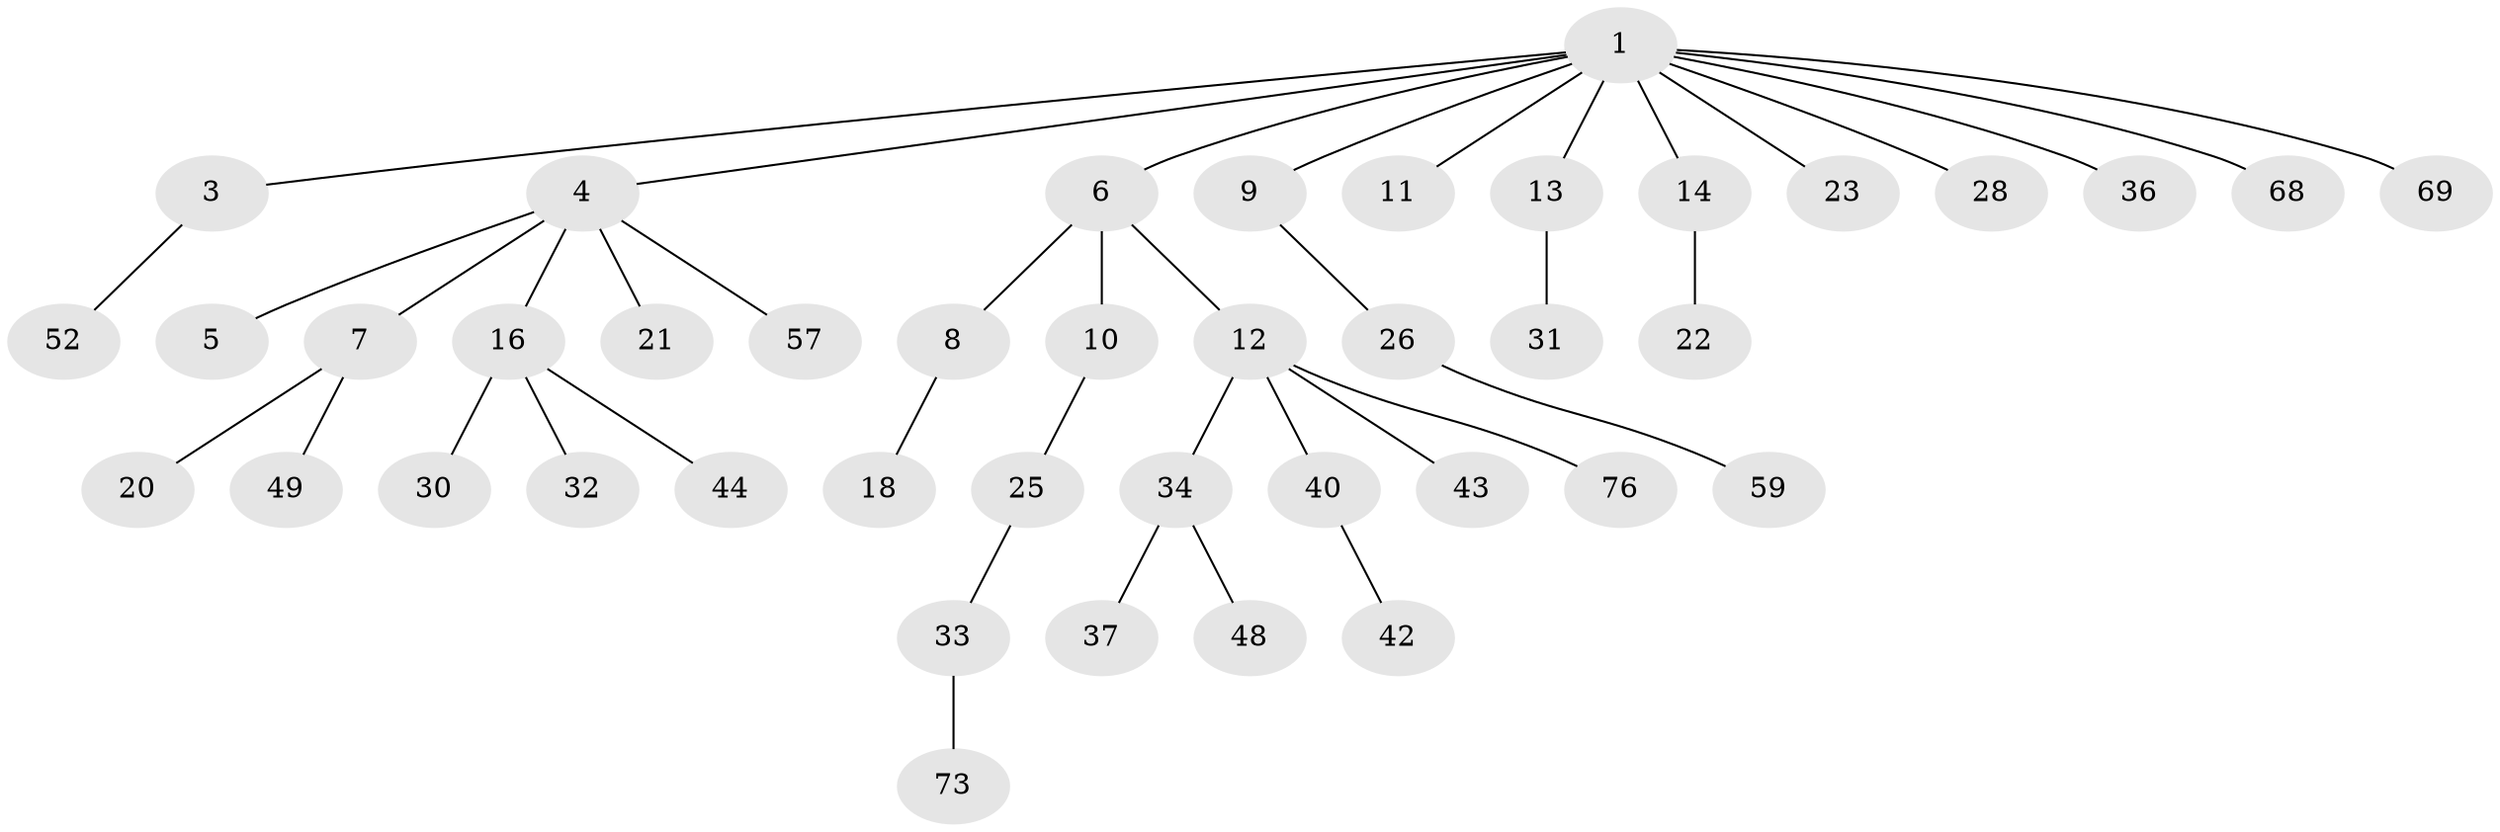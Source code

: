 // original degree distribution, {7: 0.023809523809523808, 2: 0.30952380952380953, 6: 0.011904761904761904, 3: 0.09523809523809523, 5: 0.047619047619047616, 8: 0.011904761904761904, 1: 0.5}
// Generated by graph-tools (version 1.1) at 2025/15/03/09/25 04:15:38]
// undirected, 42 vertices, 41 edges
graph export_dot {
graph [start="1"]
  node [color=gray90,style=filled];
  1 [super="+2"];
  3;
  4;
  5 [super="+15+29"];
  6 [super="+79"];
  7;
  8;
  9;
  10;
  11 [super="+41+61"];
  12 [super="+46+24+63+71"];
  13;
  14;
  16 [super="+19+39+17"];
  18;
  20 [super="+27"];
  21;
  22;
  23 [super="+38"];
  25;
  26 [super="+56+45"];
  28;
  30;
  31 [super="+58+75+83+54"];
  32;
  33;
  34 [super="+35"];
  36;
  37 [super="+64"];
  40 [super="+67+60+55"];
  42 [super="+78"];
  43 [super="+66"];
  44 [super="+65"];
  48;
  49;
  52 [super="+81"];
  57;
  59;
  68;
  69;
  73 [super="+84"];
  76;
  1 -- 6;
  1 -- 11;
  1 -- 14;
  1 -- 28;
  1 -- 36;
  1 -- 69;
  1 -- 3;
  1 -- 4;
  1 -- 68;
  1 -- 23;
  1 -- 9;
  1 -- 13;
  3 -- 52;
  4 -- 5;
  4 -- 7;
  4 -- 16;
  4 -- 21;
  4 -- 57;
  6 -- 8;
  6 -- 10;
  6 -- 12;
  7 -- 20;
  7 -- 49;
  8 -- 18;
  9 -- 26;
  10 -- 25;
  12 -- 40;
  12 -- 43;
  12 -- 76;
  12 -- 34;
  13 -- 31;
  14 -- 22;
  16 -- 44;
  16 -- 32;
  16 -- 30;
  25 -- 33;
  26 -- 59;
  33 -- 73;
  34 -- 37;
  34 -- 48;
  40 -- 42;
}
